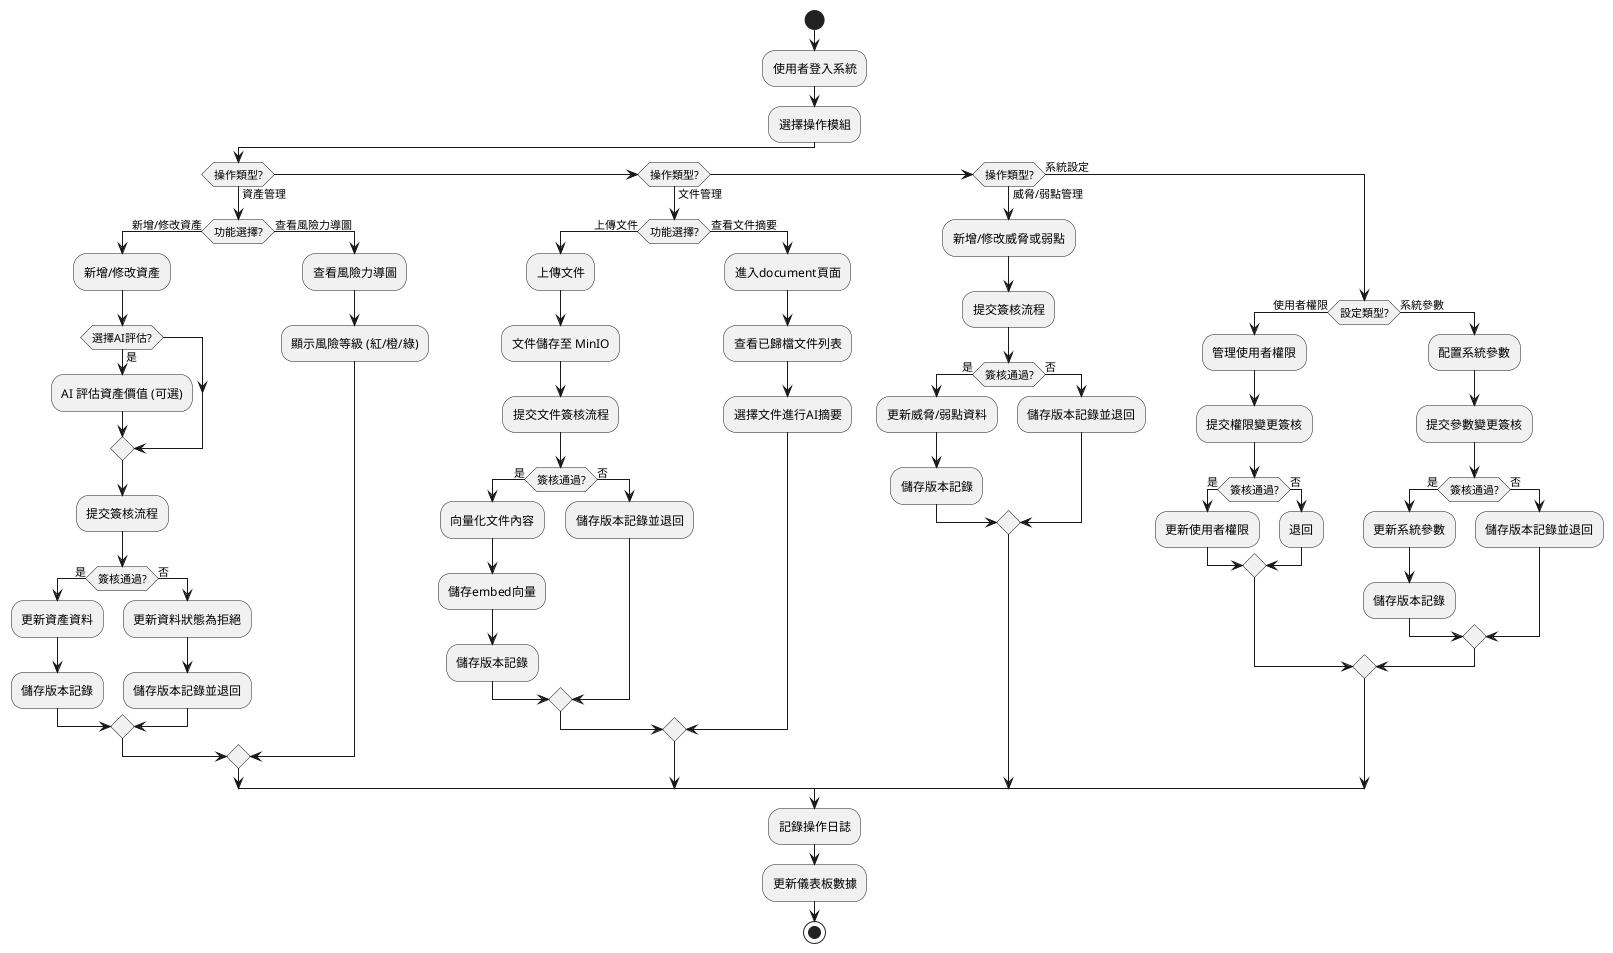 @startuml system_flow
start
:使用者登入系統;

:選擇操作模組;

if (操作類型?) then (資產管理)
  if (功能選擇?) then (新增/修改資產)
    :新增/修改資產;
    if (選擇AI評估?) then (是)
      :AI 評估資產價值 (可選);
    endif
    :提交簽核流程;
    if (簽核通過?) then (是)
      :更新資產資料;
      :儲存版本記錄;
    else (否)
      :更新資料狀態為拒絕;
      :儲存版本記錄並退回;
    endif
  else (查看風險力導圖)
    :查看風險力導圖;
    :顯示風險等級 (紅/橙/綠);
  endif
elseif (操作類型?) then (文件管理)
  if (功能選擇?) then (上傳文件)
    :上傳文件;
    :文件儲存至 MinIO;
    :提交文件簽核流程;
    if (簽核通過?) then (是)
      :向量化文件內容;
      :儲存embed向量;
      :儲存版本記錄;
    else (否)
      :儲存版本記錄並退回;
    endif
  else (查看文件摘要)
    :進入document頁面;
    :查看已歸檔文件列表;
    :選擇文件進行AI摘要;
  endif
elseif (操作類型?) then (威脅/弱點管理)
  :新增/修改威脅或弱點;
  :提交簽核流程;
  if (簽核通過?) then (是)
    :更新威脅/弱點資料;
    :儲存版本記錄;
  else (否)
    :儲存版本記錄並退回;
  endif
else (系統設定)
  if (設定類型?) then (使用者權限)
    :管理使用者權限;
    :提交權限變更簽核;
    if (簽核通過?) then (是)
      :更新使用者權限;
    else (否)
      :退回;
    endif
  else (系統參數)
    :配置系統參數;
    :提交參數變更簽核;
    if (簽核通過?) then (是)
      :更新系統參數;
      :儲存版本記錄;
    else (否)
      :儲存版本記錄並退回;
    endif
  endif
endif

:記錄操作日誌;
:更新儀表板數據;

stop
@enduml
